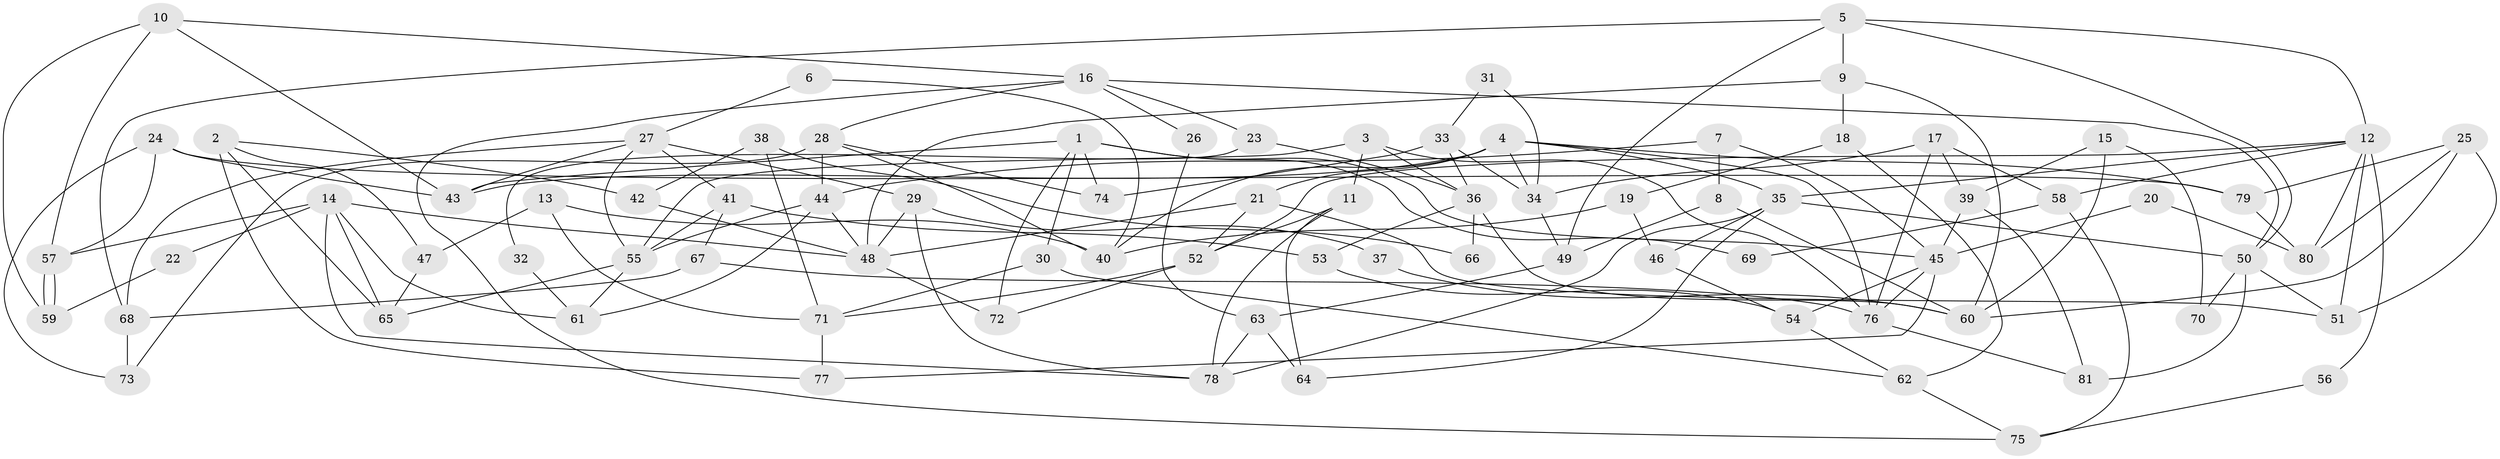 // coarse degree distribution, {7: 0.0625, 4: 0.16666666666666666, 10: 0.041666666666666664, 2: 0.08333333333333333, 8: 0.0625, 3: 0.20833333333333334, 6: 0.1875, 9: 0.041666666666666664, 5: 0.14583333333333334}
// Generated by graph-tools (version 1.1) at 2025/52/02/27/25 19:52:08]
// undirected, 81 vertices, 162 edges
graph export_dot {
graph [start="1"]
  node [color=gray90,style=filled];
  1;
  2;
  3;
  4;
  5;
  6;
  7;
  8;
  9;
  10;
  11;
  12;
  13;
  14;
  15;
  16;
  17;
  18;
  19;
  20;
  21;
  22;
  23;
  24;
  25;
  26;
  27;
  28;
  29;
  30;
  31;
  32;
  33;
  34;
  35;
  36;
  37;
  38;
  39;
  40;
  41;
  42;
  43;
  44;
  45;
  46;
  47;
  48;
  49;
  50;
  51;
  52;
  53;
  54;
  55;
  56;
  57;
  58;
  59;
  60;
  61;
  62;
  63;
  64;
  65;
  66;
  67;
  68;
  69;
  70;
  71;
  72;
  73;
  74;
  75;
  76;
  77;
  78;
  79;
  80;
  81;
  1 -- 43;
  1 -- 72;
  1 -- 30;
  1 -- 45;
  1 -- 69;
  1 -- 74;
  2 -- 65;
  2 -- 77;
  2 -- 42;
  2 -- 47;
  3 -- 36;
  3 -- 55;
  3 -- 11;
  3 -- 76;
  4 -- 35;
  4 -- 43;
  4 -- 21;
  4 -- 34;
  4 -- 40;
  4 -- 76;
  4 -- 79;
  5 -- 49;
  5 -- 68;
  5 -- 9;
  5 -- 12;
  5 -- 50;
  6 -- 40;
  6 -- 27;
  7 -- 44;
  7 -- 45;
  7 -- 8;
  8 -- 60;
  8 -- 49;
  9 -- 60;
  9 -- 18;
  9 -- 48;
  10 -- 57;
  10 -- 16;
  10 -- 43;
  10 -- 59;
  11 -- 78;
  11 -- 52;
  11 -- 64;
  12 -- 35;
  12 -- 51;
  12 -- 52;
  12 -- 56;
  12 -- 58;
  12 -- 80;
  13 -- 71;
  13 -- 47;
  13 -- 40;
  14 -- 57;
  14 -- 48;
  14 -- 22;
  14 -- 61;
  14 -- 65;
  14 -- 78;
  15 -- 39;
  15 -- 60;
  15 -- 70;
  16 -- 50;
  16 -- 28;
  16 -- 23;
  16 -- 26;
  16 -- 75;
  17 -- 39;
  17 -- 76;
  17 -- 34;
  17 -- 58;
  18 -- 62;
  18 -- 19;
  19 -- 40;
  19 -- 46;
  20 -- 45;
  20 -- 80;
  21 -- 52;
  21 -- 48;
  21 -- 51;
  22 -- 59;
  23 -- 36;
  23 -- 32;
  24 -- 73;
  24 -- 79;
  24 -- 43;
  24 -- 57;
  25 -- 79;
  25 -- 51;
  25 -- 60;
  25 -- 80;
  26 -- 63;
  27 -- 43;
  27 -- 29;
  27 -- 41;
  27 -- 55;
  27 -- 68;
  28 -- 40;
  28 -- 44;
  28 -- 73;
  28 -- 74;
  29 -- 78;
  29 -- 48;
  29 -- 37;
  30 -- 62;
  30 -- 71;
  31 -- 34;
  31 -- 33;
  32 -- 61;
  33 -- 74;
  33 -- 34;
  33 -- 36;
  34 -- 49;
  35 -- 64;
  35 -- 50;
  35 -- 46;
  35 -- 78;
  36 -- 53;
  36 -- 60;
  36 -- 66;
  37 -- 60;
  38 -- 71;
  38 -- 42;
  38 -- 66;
  39 -- 45;
  39 -- 81;
  41 -- 55;
  41 -- 53;
  41 -- 67;
  42 -- 48;
  44 -- 55;
  44 -- 48;
  44 -- 61;
  45 -- 76;
  45 -- 54;
  45 -- 77;
  46 -- 54;
  47 -- 65;
  48 -- 72;
  49 -- 63;
  50 -- 51;
  50 -- 70;
  50 -- 81;
  52 -- 71;
  52 -- 72;
  53 -- 54;
  54 -- 62;
  55 -- 61;
  55 -- 65;
  56 -- 75;
  57 -- 59;
  57 -- 59;
  58 -- 69;
  58 -- 75;
  62 -- 75;
  63 -- 78;
  63 -- 64;
  67 -- 76;
  67 -- 68;
  68 -- 73;
  71 -- 77;
  76 -- 81;
  79 -- 80;
}

